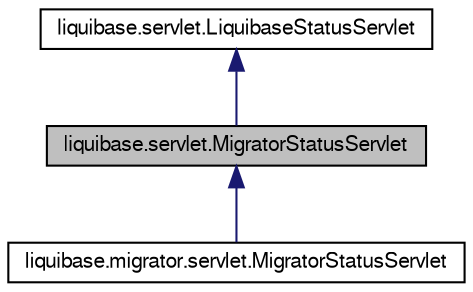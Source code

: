 digraph G
{
  edge [fontname="FreeSans",fontsize=10,labelfontname="FreeSans",labelfontsize=10];
  node [fontname="FreeSans",fontsize=10,shape=record];
  Node1 [label="liquibase.servlet.MigratorStatusServlet",height=0.2,width=0.4,color="black", fillcolor="grey75", style="filled" fontcolor="black"];
  Node2 -> Node1 [dir=back,color="midnightblue",fontsize=10,style="solid",fontname="FreeSans"];
  Node2 [label="liquibase.servlet.LiquibaseStatusServlet",height=0.2,width=0.4,color="black", fillcolor="white", style="filled",URL="$classliquibase_1_1servlet_1_1_liquibase_status_servlet.html",tooltip="Servlet that can be registered via web.xml to view the log of the LiquiBase run from..."];
  Node1 -> Node3 [dir=back,color="midnightblue",fontsize=10,style="solid",fontname="FreeSans"];
  Node3 [label="liquibase.migrator.servlet.MigratorStatusServlet",height=0.2,width=0.4,color="black", fillcolor="white", style="filled",URL="$classliquibase_1_1migrator_1_1servlet_1_1_migrator_status_servlet.html"];
}
